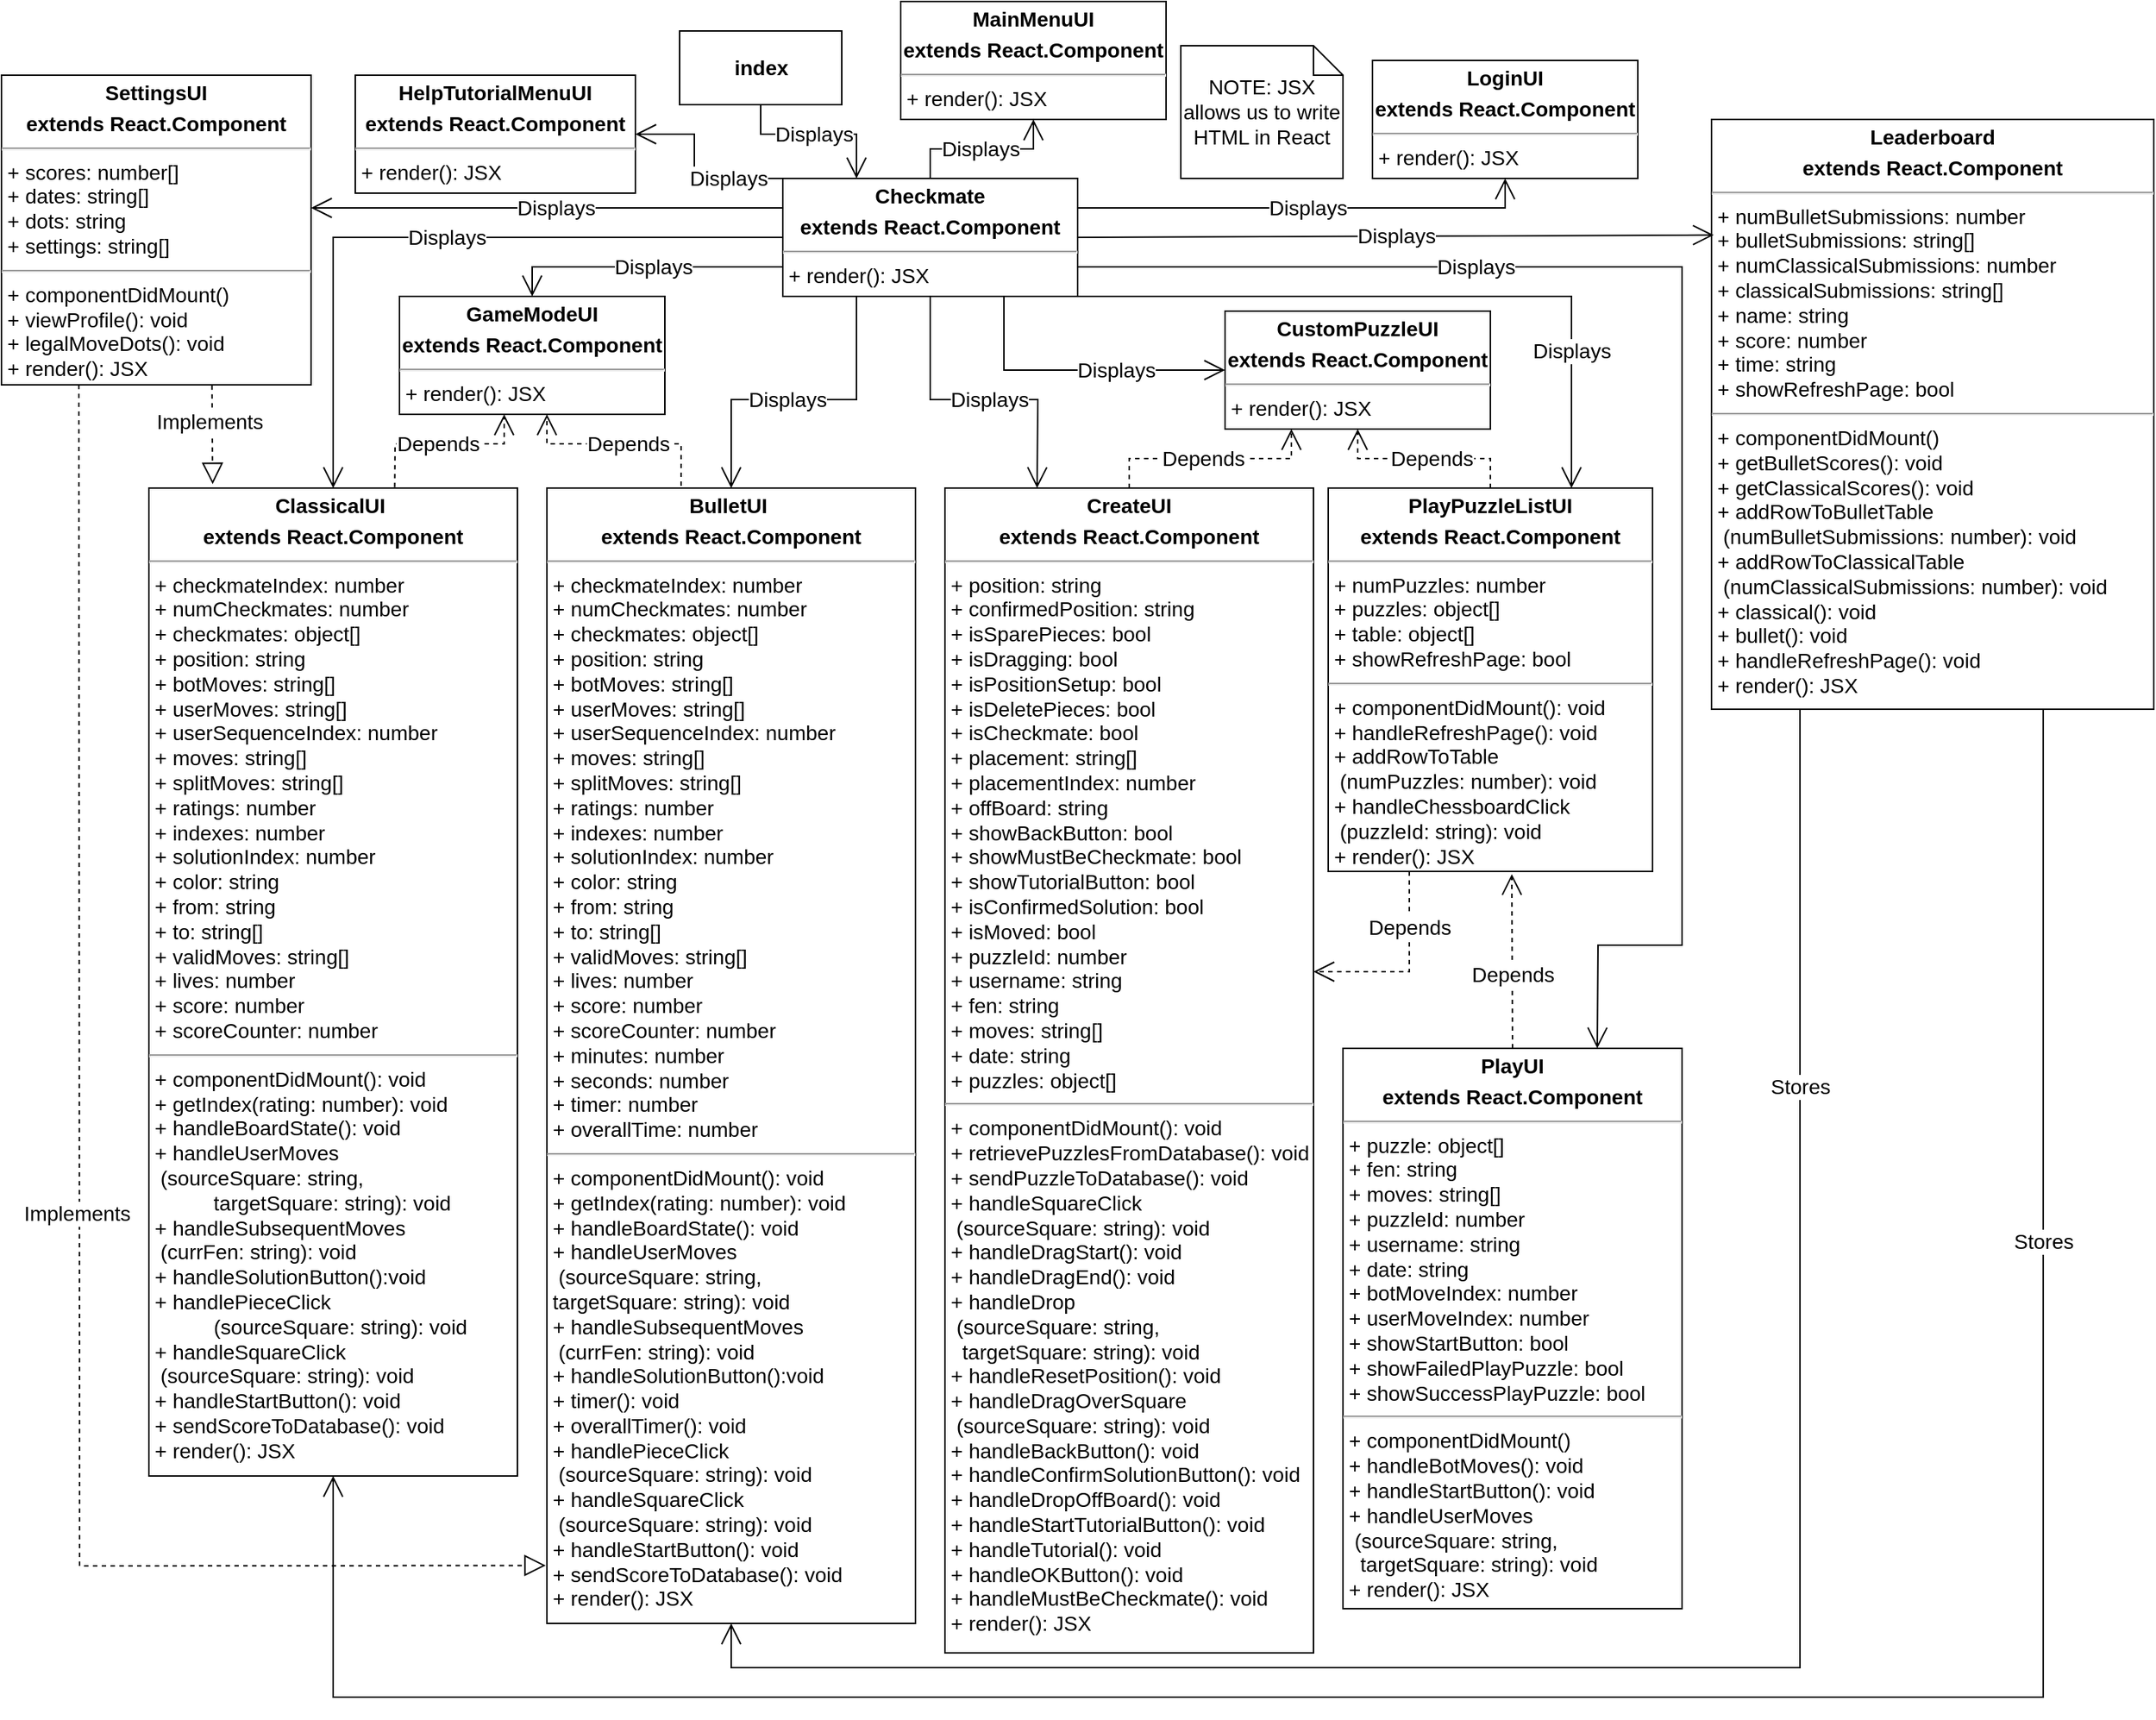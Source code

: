 <mxfile version="21.2.6" type="device">
  <diagram id="TwlPvriCnIXcmnlsODP2" name="Page-1">
    <mxGraphModel dx="1916" dy="1276" grid="0" gridSize="10" guides="1" tooltips="1" connect="1" arrows="1" fold="1" page="1" pageScale="1" pageWidth="10000" pageHeight="10000" background="#ffffff" math="0" shadow="0">
      <root>
        <mxCell id="0" />
        <mxCell id="1" parent="0" />
        <mxCell id="JWryAIk7dfxH5tfOtyPe-1" value="&lt;p style=&quot;margin: 4px 0px 0px; text-align: center; font-size: 14px;&quot;&gt;&lt;b style=&quot;background-color: initial; border-color: var(--border-color); font-size: 14px;&quot;&gt;ClassicalUI&amp;nbsp;&lt;/b&gt;&lt;/p&gt;&lt;p style=&quot;margin: 4px 0px 0px; text-align: center; font-size: 14px;&quot;&gt;&lt;b style=&quot;background-color: initial; border-color: var(--border-color); font-size: 14px;&quot;&gt;extends React.Component&lt;/b&gt;&lt;br style=&quot;font-size: 14px;&quot;&gt;&lt;/p&gt;&lt;hr style=&quot;font-size: 14px;&quot;&gt;&lt;p style=&quot;margin: 0px 0px 0px 4px; font-size: 14px;&quot;&gt;+ checkmateIndex: number&lt;/p&gt;&lt;p style=&quot;margin: 0px 0px 0px 4px; font-size: 14px;&quot;&gt;+ numCheckmates: number&lt;/p&gt;&lt;p style=&quot;margin: 0px 0px 0px 4px; font-size: 14px;&quot;&gt;+ checkmates: object[]&lt;/p&gt;&lt;p style=&quot;margin: 0px 0px 0px 4px; font-size: 14px;&quot;&gt;+ position: string&lt;/p&gt;&lt;p style=&quot;margin: 0px 0px 0px 4px; font-size: 14px;&quot;&gt;+ botMoves: string[]&lt;/p&gt;&lt;p style=&quot;margin: 0px 0px 0px 4px; font-size: 14px;&quot;&gt;+ userMoves: string[]&lt;/p&gt;&lt;p style=&quot;margin: 0px 0px 0px 4px; font-size: 14px;&quot;&gt;+ userSequenceIndex: number&lt;/p&gt;&lt;p style=&quot;margin: 0px 0px 0px 4px; font-size: 14px;&quot;&gt;+ moves: string[]&lt;/p&gt;&lt;p style=&quot;margin: 0px 0px 0px 4px; font-size: 14px;&quot;&gt;+ splitMoves: string[]&lt;/p&gt;&lt;p style=&quot;margin: 0px 0px 0px 4px; font-size: 14px;&quot;&gt;+ ratings: number&lt;/p&gt;&lt;p style=&quot;margin: 0px 0px 0px 4px; font-size: 14px;&quot;&gt;+ indexes: number&lt;/p&gt;&lt;p style=&quot;margin: 0px 0px 0px 4px; font-size: 14px;&quot;&gt;+ solutionIndex: number&lt;/p&gt;&lt;p style=&quot;margin: 0px 0px 0px 4px; font-size: 14px;&quot;&gt;+ color: string&lt;/p&gt;&lt;p style=&quot;margin: 0px 0px 0px 4px; font-size: 14px;&quot;&gt;+ from: string&lt;/p&gt;&lt;p style=&quot;margin: 0px 0px 0px 4px; font-size: 14px;&quot;&gt;+ to: string[]&lt;/p&gt;&lt;p style=&quot;margin: 0px 0px 0px 4px; font-size: 14px;&quot;&gt;+ validMoves: string[]&lt;/p&gt;&lt;p style=&quot;margin: 0px 0px 0px 4px; font-size: 14px;&quot;&gt;+ lives: number&lt;/p&gt;&lt;p style=&quot;margin: 0px 0px 0px 4px; font-size: 14px;&quot;&gt;&lt;span style=&quot;background-color: initial;&quot;&gt;+ score: number&lt;/span&gt;&lt;/p&gt;&lt;p style=&quot;margin: 0px 0px 0px 4px; font-size: 14px;&quot;&gt;+ scoreCounter: number&lt;/p&gt;&lt;hr style=&quot;font-size: 14px;&quot;&gt;&lt;p style=&quot;margin: 0px 0px 0px 4px; font-size: 14px;&quot;&gt;+ componentDidMount(): void&lt;/p&gt;&lt;p style=&quot;margin: 0px 0px 0px 4px; font-size: 14px;&quot;&gt;+ getIndex(rating: number): void&lt;/p&gt;&lt;p style=&quot;margin: 0px 0px 0px 4px; font-size: 14px;&quot;&gt;+ handleBoardState(): void&lt;/p&gt;&lt;p style=&quot;margin: 0px 0px 0px 4px; font-size: 14px;&quot;&gt;+&amp;nbsp;handleUserMoves&lt;/p&gt;&lt;p style=&quot;margin: 0px 0px 0px 4px; font-size: 14px;&quot;&gt;&lt;span style=&quot;background-color: initial; font-size: 14px;&quot;&gt;&lt;span style=&quot;white-space: pre;&quot;&gt; &lt;/span&gt;(sourceSquare: string,&lt;/span&gt;&lt;/p&gt;&lt;span style=&quot;font-size: 14px;&quot;&gt; &lt;/span&gt;&lt;span style=&quot;font-size: 14px;&quot;&gt; &lt;/span&gt;&lt;span style=&quot;font-size: 14px;&quot;&gt; &lt;/span&gt;&lt;blockquote style=&quot;margin: 0 0 0 40px; border: none; padding: 0px;&quot;&gt;&lt;span style=&quot;white-space: pre; font-size: 14px;&quot;&gt; &lt;/span&gt;targetSquare: string): void&lt;/blockquote&gt;&lt;p style=&quot;margin: 0px 0px 0px 4px; font-size: 14px;&quot;&gt;&lt;span style=&quot;background-color: initial; font-size: 14px;&quot;&gt;+ handleSubsequentMoves&lt;/span&gt;&lt;/p&gt;&lt;p style=&quot;margin: 0px 0px 0px 4px; font-size: 14px;&quot;&gt;&lt;span style=&quot;background-color: initial; font-size: 14px;&quot;&gt;&lt;span style=&quot;font-size: 14px;&quot;&gt; &lt;/span&gt;&lt;span style=&quot;font-size: 14px;&quot;&gt; &lt;/span&gt;&lt;span style=&quot;font-size: 14px;&quot;&gt; &lt;/span&gt;&lt;span style=&quot;white-space: pre; font-size: 14px;&quot;&gt; &lt;/span&gt;(currFen: string): void&lt;/span&gt;&lt;/p&gt;&lt;p style=&quot;margin: 0px 0px 0px 4px; font-size: 14px;&quot;&gt;&lt;span style=&quot;background-color: initial; font-size: 14px;&quot;&gt;+ handleSolutionButton():void&lt;/span&gt;&lt;/p&gt;&lt;p style=&quot;margin: 0px 0px 0px 4px; font-size: 14px;&quot;&gt;&lt;span style=&quot;background-color: initial; font-size: 14px;&quot;&gt;+ handlePieceClick&lt;/span&gt;&lt;/p&gt;&lt;blockquote style=&quot;margin: 0px 0px 0px 40px; border: none; padding: 0px; font-size: 14px;&quot;&gt;&lt;p style=&quot;margin: 0px 0px 0px 4px; font-size: 14px;&quot;&gt;&lt;span style=&quot;background-color: initial; font-size: 14px;&quot;&gt;(sourceSquare: string): void&lt;/span&gt;&lt;/p&gt;&lt;/blockquote&gt;&lt;p style=&quot;border-color: var(--border-color); margin: 0px 0px 0px 4px; font-size: 14px;&quot;&gt;+ handleSquareClick&lt;/p&gt;&lt;p style=&quot;border-color: var(--border-color); margin: 0px 0px 0px 4px; font-size: 14px;&quot;&gt;&lt;span style=&quot;border-color: var(--border-color); background-color: initial; font-size: 14px;&quot;&gt;&lt;span style=&quot;border-color: var(--border-color); font-size: 14px;&quot;&gt; &lt;/span&gt;&lt;span style=&quot;white-space: pre; font-size: 14px;&quot;&gt; &lt;/span&gt;(sourceSquare: string): void&lt;/span&gt;&lt;/p&gt;&lt;p style=&quot;border-color: var(--border-color); margin: 0px 0px 0px 4px; font-size: 14px;&quot;&gt;&lt;span style=&quot;border-color: var(--border-color); background-color: initial; font-size: 14px;&quot;&gt;+ handleStartButton(): void&lt;/span&gt;&lt;/p&gt;&lt;p style=&quot;border-color: var(--border-color); margin: 0px 0px 0px 4px; font-size: 14px;&quot;&gt;&lt;span style=&quot;border-color: var(--border-color); background-color: initial; font-size: 14px;&quot;&gt;+ sendScoreToDatabase(): void&lt;/span&gt;&lt;/p&gt;&lt;p style=&quot;margin: 0px 0px 0px 4px; font-size: 14px;&quot;&gt;+ render(): JSX&lt;/p&gt;" style="verticalAlign=top;align=left;overflow=fill;fontSize=14;fontFamily=Helvetica;html=1;rounded=0;" parent="1" vertex="1">
          <mxGeometry x="1690" y="610" width="250" height="670" as="geometry" />
        </mxCell>
        <mxCell id="JWryAIk7dfxH5tfOtyPe-3" value="&lt;p style=&quot;margin: 4px 0px 0px; text-align: center; font-size: 14px;&quot;&gt;&lt;b style=&quot;background-color: initial; border-color: var(--border-color); font-size: 14px;&quot;&gt;BulletUI&amp;nbsp;&lt;/b&gt;&lt;/p&gt;&lt;p style=&quot;margin: 4px 0px 0px; text-align: center; font-size: 14px;&quot;&gt;&lt;b style=&quot;background-color: initial; border-color: var(--border-color); font-size: 14px;&quot;&gt;extends React.Component&lt;/b&gt;&lt;br style=&quot;font-size: 14px;&quot;&gt;&lt;/p&gt;&lt;hr style=&quot;font-size: 14px;&quot;&gt;&lt;p style=&quot;border-color: var(--border-color); margin: 0px 0px 0px 4px;&quot;&gt;+ checkmateIndex: number&lt;/p&gt;&lt;p style=&quot;border-color: var(--border-color); margin: 0px 0px 0px 4px;&quot;&gt;+ numCheckmates: number&lt;/p&gt;&lt;p style=&quot;border-color: var(--border-color); margin: 0px 0px 0px 4px;&quot;&gt;+ checkmates: object[]&lt;/p&gt;&lt;p style=&quot;border-color: var(--border-color); margin: 0px 0px 0px 4px;&quot;&gt;+ position: string&lt;/p&gt;&lt;p style=&quot;border-color: var(--border-color); margin: 0px 0px 0px 4px;&quot;&gt;+ botMoves: string[]&lt;/p&gt;&lt;p style=&quot;border-color: var(--border-color); margin: 0px 0px 0px 4px;&quot;&gt;+ userMoves: string[]&lt;/p&gt;&lt;p style=&quot;border-color: var(--border-color); margin: 0px 0px 0px 4px;&quot;&gt;+ userSequenceIndex: number&lt;/p&gt;&lt;p style=&quot;border-color: var(--border-color); margin: 0px 0px 0px 4px;&quot;&gt;+ moves: string[]&lt;/p&gt;&lt;p style=&quot;border-color: var(--border-color); margin: 0px 0px 0px 4px;&quot;&gt;+ splitMoves: string[]&lt;/p&gt;&lt;p style=&quot;border-color: var(--border-color); margin: 0px 0px 0px 4px;&quot;&gt;+ ratings: number&lt;/p&gt;&lt;p style=&quot;border-color: var(--border-color); margin: 0px 0px 0px 4px;&quot;&gt;+ indexes: number&lt;/p&gt;&lt;p style=&quot;border-color: var(--border-color); margin: 0px 0px 0px 4px;&quot;&gt;+ solutionIndex: number&lt;/p&gt;&lt;p style=&quot;border-color: var(--border-color); margin: 0px 0px 0px 4px;&quot;&gt;+ color: string&lt;/p&gt;&lt;p style=&quot;border-color: var(--border-color); margin: 0px 0px 0px 4px;&quot;&gt;+ from: string&lt;/p&gt;&lt;p style=&quot;border-color: var(--border-color); margin: 0px 0px 0px 4px;&quot;&gt;+ to: string[]&lt;/p&gt;&lt;p style=&quot;border-color: var(--border-color); margin: 0px 0px 0px 4px;&quot;&gt;+ validMoves: string[]&lt;/p&gt;&lt;p style=&quot;border-color: var(--border-color); margin: 0px 0px 0px 4px;&quot;&gt;+ lives: number&lt;/p&gt;&lt;p style=&quot;border-color: var(--border-color); margin: 0px 0px 0px 4px;&quot;&gt;+ score: number&lt;/p&gt;&lt;p style=&quot;border-color: var(--border-color); margin: 0px 0px 0px 4px;&quot;&gt;+ scoreCounter: number&lt;/p&gt;&lt;p style=&quot;margin: 0px 0px 0px 4px; font-size: 14px;&quot;&gt;+ minutes: number&lt;/p&gt;&lt;p style=&quot;margin: 0px 0px 0px 4px; font-size: 14px;&quot;&gt;+ seconds: number&lt;/p&gt;&lt;p style=&quot;margin: 0px 0px 0px 4px; font-size: 14px;&quot;&gt;+ timer: number&lt;/p&gt;&lt;p style=&quot;margin: 0px 0px 0px 4px; font-size: 14px;&quot;&gt;+ overallTime: number&lt;br&gt;&lt;/p&gt;&lt;hr style=&quot;font-size: 14px;&quot;&gt;&lt;p style=&quot;margin: 0px 0px 0px 4px; font-size: 14px;&quot;&gt;+ componentDidMount(): void&lt;/p&gt;&lt;p style=&quot;margin: 0px 0px 0px 4px; font-size: 14px;&quot;&gt;+ getIndex(rating: number): void&lt;/p&gt;&lt;p style=&quot;margin: 0px 0px 0px 4px; font-size: 14px;&quot;&gt;+ handleBoardState(): void&lt;/p&gt;&lt;p style=&quot;margin: 0px 0px 0px 4px; font-size: 14px;&quot;&gt;+&amp;nbsp;handleUserMoves&lt;/p&gt;&lt;p style=&quot;margin: 0px 0px 0px 4px; font-size: 14px;&quot;&gt;&lt;span style=&quot;background-color: initial; font-size: 14px;&quot;&gt;&lt;span style=&quot;&quot;&gt;&lt;/span&gt;&amp;nbsp;(sourceSquare: string,&lt;/span&gt;&lt;/p&gt;&lt;span style=&quot;font-size: 14px;&quot;&gt; &lt;/span&gt;&lt;span style=&quot;font-size: 14px;&quot;&gt; &lt;/span&gt;&lt;span style=&quot;font-size: 14px;&quot;&gt; &lt;/span&gt;&lt;span style=&quot;font-size: 14px;&quot;&gt; &lt;span style=&quot;&quot;&gt; &lt;/span&gt;&lt;/span&gt;&lt;span style=&quot;white-space: pre;&quot;&gt;	&lt;/span&gt;targetSquare: string): void&lt;p style=&quot;margin: 0px 0px 0px 4px; font-size: 14px;&quot;&gt;&lt;span style=&quot;background-color: initial; font-size: 14px;&quot;&gt;+ handleSubsequentMoves&lt;/span&gt;&lt;/p&gt;&lt;p style=&quot;margin: 0px 0px 0px 4px; font-size: 14px;&quot;&gt;&lt;span style=&quot;background-color: initial;&quot;&gt;&amp;nbsp;(currFen: string): void&lt;/span&gt;&lt;/p&gt;&lt;p style=&quot;margin: 0px 0px 0px 4px; font-size: 14px;&quot;&gt;&lt;span style=&quot;background-color: initial; font-size: 14px;&quot;&gt;+ handleSolutionButton():void&lt;/span&gt;&lt;/p&gt;&lt;p style=&quot;margin: 0px 0px 0px 4px; font-size: 14px;&quot;&gt;&lt;span style=&quot;background-color: initial; font-size: 14px;&quot;&gt;+ timer(): void&lt;/span&gt;&lt;/p&gt;&lt;p style=&quot;margin: 0px 0px 0px 4px; font-size: 14px;&quot;&gt;+ overallTimer(): void&lt;/p&gt;&lt;p style=&quot;margin: 0px 0px 0px 4px; font-size: 14px;&quot;&gt;&lt;span style=&quot;background-color: initial; font-size: 14px;&quot;&gt;+ handlePieceClick&lt;/span&gt;&lt;/p&gt;&lt;p style=&quot;margin: 0px 0px 0px 4px; font-size: 14px;&quot;&gt;&lt;span style=&quot;background-color: initial;&quot;&gt;&amp;nbsp;(sourceSquare: string): void&lt;/span&gt;&lt;/p&gt;&lt;p style=&quot;border-color: var(--border-color); margin: 0px 0px 0px 4px; font-size: 14px;&quot;&gt;+ handleSquareClick&lt;/p&gt;&lt;p style=&quot;border-color: var(--border-color); margin: 0px 0px 0px 4px; font-size: 14px;&quot;&gt;&lt;span style=&quot;border-color: var(--border-color); background-color: initial; font-size: 14px;&quot;&gt;&lt;span style=&quot;border-color: var(--border-color); font-size: 14px;&quot;&gt;&lt;/span&gt;&lt;span style=&quot;font-size: 14px;&quot;&gt;&lt;/span&gt;&amp;nbsp;(sourceSquare: string): void&lt;/span&gt;&lt;/p&gt;&lt;p style=&quot;border-color: var(--border-color); margin: 0px 0px 0px 4px; font-size: 14px;&quot;&gt;&lt;span style=&quot;border-color: var(--border-color); background-color: initial; font-size: 14px;&quot;&gt;+ handleStartButton(): void&lt;/span&gt;&lt;/p&gt;&lt;p style=&quot;border-color: var(--border-color); margin: 0px 0px 0px 4px; font-size: 14px;&quot;&gt;&lt;span style=&quot;border-color: var(--border-color); background-color: initial; font-size: 14px;&quot;&gt;+ sendScoreToDatabase(): void&lt;/span&gt;&lt;/p&gt;&lt;p style=&quot;margin: 0px 0px 0px 4px; font-size: 14px;&quot;&gt;+ render(): JSX&lt;/p&gt;" style="verticalAlign=top;align=left;overflow=fill;fontSize=14;fontFamily=Helvetica;html=1;rounded=0;" parent="1" vertex="1">
          <mxGeometry x="1960" y="610" width="250" height="770" as="geometry" />
        </mxCell>
        <mxCell id="JWryAIk7dfxH5tfOtyPe-4" value="&lt;p style=&quot;margin: 4px 0px 0px; text-align: center; font-size: 14px;&quot;&gt;&lt;b style=&quot;font-size: 14px;&quot;&gt;CreateUI&lt;/b&gt;&lt;/p&gt;&lt;p style=&quot;margin: 4px 0px 0px; text-align: center; font-size: 14px;&quot;&gt;&lt;b style=&quot;border-color: var(--border-color); font-size: 14px;&quot;&gt;extends React.Component&lt;/b&gt;&lt;b style=&quot;font-size: 14px;&quot;&gt;&lt;br style=&quot;font-size: 14px;&quot;&gt;&lt;/b&gt;&lt;/p&gt;&lt;hr style=&quot;font-size: 14px;&quot;&gt;&lt;p style=&quot;margin: 0px 0px 0px 4px; font-size: 14px;&quot;&gt;+ position: string&lt;/p&gt;&lt;p style=&quot;margin: 0px 0px 0px 4px; font-size: 14px;&quot;&gt;+ confirmedPosition: string&lt;/p&gt;&lt;p style=&quot;margin: 0px 0px 0px 4px; font-size: 14px;&quot;&gt;+ isSparePieces: bool&lt;/p&gt;&lt;p style=&quot;margin: 0px 0px 0px 4px; font-size: 14px;&quot;&gt;+ isDragging: bool&lt;/p&gt;&lt;p style=&quot;margin: 0px 0px 0px 4px; font-size: 14px;&quot;&gt;+ isPositionSetup: bool&lt;/p&gt;&lt;p style=&quot;margin: 0px 0px 0px 4px; font-size: 14px;&quot;&gt;+ isDeletePieces: bool&lt;/p&gt;&lt;p style=&quot;margin: 0px 0px 0px 4px; font-size: 14px;&quot;&gt;+ isCheckmate: bool&lt;/p&gt;&lt;p style=&quot;margin: 0px 0px 0px 4px; font-size: 14px;&quot;&gt;+ placement: string[]&lt;/p&gt;&lt;p style=&quot;margin: 0px 0px 0px 4px; font-size: 14px;&quot;&gt;+ placementIndex: number&lt;/p&gt;&lt;p style=&quot;margin: 0px 0px 0px 4px; font-size: 14px;&quot;&gt;+ offBoard: string&lt;/p&gt;&lt;p style=&quot;margin: 0px 0px 0px 4px; font-size: 14px;&quot;&gt;+ showBackButton: bool&lt;/p&gt;&lt;p style=&quot;margin: 0px 0px 0px 4px; font-size: 14px;&quot;&gt;+ showMustBeCheckmate: bool&lt;/p&gt;&lt;p style=&quot;margin: 0px 0px 0px 4px; font-size: 14px;&quot;&gt;+ showTutorialButton: bool&lt;/p&gt;&lt;p style=&quot;margin: 0px 0px 0px 4px; font-size: 14px;&quot;&gt;+ isConfirmedSolution: bool&lt;/p&gt;&lt;p style=&quot;margin: 0px 0px 0px 4px; font-size: 14px;&quot;&gt;+ isMoved: bool&lt;/p&gt;&lt;p style=&quot;margin: 0px 0px 0px 4px; font-size: 14px;&quot;&gt;+ puzzleId: number&lt;/p&gt;&lt;p style=&quot;margin: 0px 0px 0px 4px; font-size: 14px;&quot;&gt;+ username: string&lt;/p&gt;&lt;p style=&quot;margin: 0px 0px 0px 4px; font-size: 14px;&quot;&gt;+ fen: string&lt;/p&gt;&lt;p style=&quot;margin: 0px 0px 0px 4px; font-size: 14px;&quot;&gt;+ moves: string[]&lt;/p&gt;&lt;p style=&quot;margin: 0px 0px 0px 4px; font-size: 14px;&quot;&gt;+ date: string&lt;/p&gt;&lt;p style=&quot;margin: 0px 0px 0px 4px; font-size: 14px;&quot;&gt;+ puzzles: object[]&lt;/p&gt;&lt;hr style=&quot;font-size: 14px;&quot;&gt;&lt;p style=&quot;margin: 0px 0px 0px 4px; font-size: 14px;&quot;&gt;+ componentDidMount(): void&lt;/p&gt;&lt;p style=&quot;margin: 0px 0px 0px 4px; font-size: 14px;&quot;&gt;+ retrievePuzzlesFromDatabase(): void&lt;/p&gt;&lt;p style=&quot;border-color: var(--border-color); margin: 0px 0px 0px 4px; font-size: 14px;&quot;&gt;+&amp;nbsp;sendPuzzleToDatabase&lt;span style=&quot;background-color: initial; font-size: 14px;&quot;&gt;(): void&lt;/span&gt;&lt;/p&gt;&lt;p style=&quot;border-color: var(--border-color); margin: 0px 0px 0px 4px; font-size: 14px;&quot;&gt;+&amp;nbsp;handleSquareClick&lt;/p&gt;&lt;span style=&quot;white-space: pre; font-size: 14px;&quot;&gt;  &lt;/span&gt;(sourceSquare: string&lt;span style=&quot;background-color: initial; font-size: 14px;&quot;&gt;): void&lt;/span&gt;&lt;br style=&quot;font-size: 14px;&quot;&gt;&lt;p style=&quot;border-color: var(--border-color); margin: 0px 0px 0px 4px; font-size: 14px;&quot;&gt;+&amp;nbsp;handleDragStart&lt;span style=&quot;background-color: initial; font-size: 14px;&quot;&gt;(): void&lt;/span&gt;&lt;/p&gt;&lt;p style=&quot;border-color: var(--border-color); margin: 0px 0px 0px 4px; font-size: 14px;&quot;&gt;+&amp;nbsp;handleDragEnd&lt;span style=&quot;background-color: initial; font-size: 14px;&quot;&gt;(): void&lt;/span&gt;&lt;/p&gt;&lt;p style=&quot;border-color: var(--border-color); margin: 0px 0px 0px 4px; font-size: 14px;&quot;&gt;+&amp;nbsp;handleDrop&lt;/p&gt;&lt;p style=&quot;border-color: var(--border-color); margin: 0px 0px 0px 4px; font-size: 14px;&quot;&gt;&lt;span style=&quot;background-color: initial; font-size: 14px;&quot;&gt;&lt;span style=&quot;font-size: 14px;&quot;&gt; &lt;/span&gt;&lt;span style=&quot;white-space: pre; font-size: 14px;&quot;&gt; &lt;/span&gt;(sourceSquare: string,&amp;nbsp;&lt;/span&gt;&lt;/p&gt;&lt;p style=&quot;border-color: var(--border-color); margin: 0px 0px 0px 4px; font-size: 14px;&quot;&gt;&lt;span style=&quot;background-color: initial; font-size: 14px;&quot;&gt;&lt;span style=&quot;font-size: 14px;&quot;&gt; &lt;/span&gt;&lt;span style=&quot;font-size: 14px;&quot;&gt; &lt;/span&gt;&lt;span style=&quot;white-space: pre; font-size: 14px;&quot;&gt; &lt;/span&gt;&lt;span style=&quot;white-space: pre; font-size: 14px;&quot;&gt; &lt;/span&gt;targetSquare: string): void&lt;/span&gt;&lt;/p&gt;&lt;p style=&quot;border-color: var(--border-color); margin: 0px 0px 0px 4px; font-size: 14px;&quot;&gt;+&amp;nbsp;handleResetPosition&lt;span style=&quot;background-color: initial; font-size: 14px;&quot;&gt;(): void&lt;/span&gt;&lt;/p&gt;&lt;p style=&quot;border-color: var(--border-color); margin: 0px 0px 0px 4px; font-size: 14px;&quot;&gt;+&amp;nbsp;handleDragOverSquare&lt;/p&gt;&lt;p style=&quot;border-color: var(--border-color); margin: 0px 0px 0px 4px; font-size: 14px;&quot;&gt;&lt;span style=&quot;background-color: initial; font-size: 14px;&quot;&gt;&lt;span style=&quot;font-size: 14px;&quot;&gt; &lt;/span&gt;&lt;span style=&quot;white-space: pre; font-size: 14px;&quot;&gt; &lt;/span&gt;(sourceSquare: string): void&lt;/span&gt;&lt;/p&gt;&lt;p style=&quot;border-color: var(--border-color); margin: 0px 0px 0px 4px; font-size: 14px;&quot;&gt;+&amp;nbsp;handleBackButton&lt;span style=&quot;background-color: initial; font-size: 14px;&quot;&gt;(): void&lt;/span&gt;&lt;/p&gt;&lt;p style=&quot;border-color: var(--border-color); margin: 0px 0px 0px 4px; font-size: 14px;&quot;&gt;+&amp;nbsp;handleConfirmSolutionButton&lt;span style=&quot;background-color: initial; font-size: 14px;&quot;&gt;(): void&lt;/span&gt;&lt;/p&gt;&lt;p style=&quot;border-color: var(--border-color); margin: 0px 0px 0px 4px; font-size: 14px;&quot;&gt;+&amp;nbsp;handleDropOffBoard&lt;span style=&quot;background-color: initial; font-size: 14px;&quot;&gt;(): void&lt;/span&gt;&lt;/p&gt;&lt;p style=&quot;border-color: var(--border-color); margin: 0px 0px 0px 4px; font-size: 14px;&quot;&gt;+&amp;nbsp;handleStartTutorialButton&lt;span style=&quot;background-color: initial; font-size: 14px;&quot;&gt;(): void&lt;/span&gt;&lt;/p&gt;&lt;p style=&quot;border-color: var(--border-color); margin: 0px 0px 0px 4px; font-size: 14px;&quot;&gt;+&amp;nbsp;handleTutorial&lt;span style=&quot;background-color: initial; font-size: 14px;&quot;&gt;(): void&lt;/span&gt;&lt;/p&gt;&lt;p style=&quot;border-color: var(--border-color); margin: 0px 0px 0px 4px; font-size: 14px;&quot;&gt;+&amp;nbsp;handleOKButton&lt;span style=&quot;background-color: initial; font-size: 14px;&quot;&gt;(): void&lt;/span&gt;&lt;/p&gt;&lt;p style=&quot;margin: 0px 0px 0px 4px; font-size: 14px;&quot;&gt;+&amp;nbsp;handleMustBeCheckmate&lt;span style=&quot;background-color: initial; font-size: 14px;&quot;&gt;(): void&lt;/span&gt;&lt;/p&gt;&lt;p style=&quot;margin: 0px 0px 0px 4px; font-size: 14px;&quot;&gt;+ render(): JSX&lt;/p&gt;" style="verticalAlign=top;align=left;overflow=fill;fontSize=14;fontFamily=Helvetica;html=1;rounded=0;" parent="1" vertex="1">
          <mxGeometry x="2230" y="610" width="250" height="790" as="geometry" />
        </mxCell>
        <mxCell id="JWryAIk7dfxH5tfOtyPe-5" value="&lt;p style=&quot;margin: 4px 0px 0px; text-align: center; font-size: 14px;&quot;&gt;&lt;b style=&quot;background-color: initial; font-size: 14px;&quot;&gt;PlayUI&lt;/b&gt;&lt;/p&gt;&lt;p style=&quot;margin: 4px 0px 0px; text-align: center; font-size: 14px;&quot;&gt;&lt;b style=&quot;background-color: initial; font-size: 14px;&quot;&gt;extends React.Component&lt;/b&gt;&lt;br style=&quot;font-size: 14px;&quot;&gt;&lt;/p&gt;&lt;hr style=&quot;font-size: 14px;&quot;&gt;&lt;p style=&quot;margin: 0px 0px 0px 4px; font-size: 14px;&quot;&gt;+ puzzle: object[]&lt;/p&gt;&lt;p style=&quot;margin: 0px 0px 0px 4px; font-size: 14px;&quot;&gt;+ fen: string&lt;/p&gt;&lt;p style=&quot;margin: 0px 0px 0px 4px; font-size: 14px;&quot;&gt;+ moves: string[]&lt;/p&gt;&lt;p style=&quot;margin: 0px 0px 0px 4px; font-size: 14px;&quot;&gt;+ puzzleId: number&lt;/p&gt;&lt;p style=&quot;margin: 0px 0px 0px 4px; font-size: 14px;&quot;&gt;+ username: string&lt;/p&gt;&lt;p style=&quot;margin: 0px 0px 0px 4px; font-size: 14px;&quot;&gt;+ date: string&lt;/p&gt;&lt;p style=&quot;margin: 0px 0px 0px 4px; font-size: 14px;&quot;&gt;+ botMoveIndex: number&lt;/p&gt;&lt;p style=&quot;margin: 0px 0px 0px 4px; font-size: 14px;&quot;&gt;+ userMoveIndex: number&lt;/p&gt;&lt;p style=&quot;margin: 0px 0px 0px 4px; font-size: 14px;&quot;&gt;+ showStartButton: bool&lt;/p&gt;&lt;p style=&quot;margin: 0px 0px 0px 4px; font-size: 14px;&quot;&gt;+ showFailedPlayPuzzle: bool&lt;/p&gt;&lt;p style=&quot;margin: 0px 0px 0px 4px; font-size: 14px;&quot;&gt;+ showSuccessPlayPuzzle: bool&lt;/p&gt;&lt;hr style=&quot;font-size: 14px;&quot;&gt;&lt;p style=&quot;margin: 0px 0px 0px 4px; font-size: 14px;&quot;&gt;&lt;span style=&quot;background-color: initial; font-size: 14px;&quot;&gt;+ componentDidMount()&lt;/span&gt;&lt;/p&gt;&lt;p style=&quot;margin: 0px 0px 0px 4px; font-size: 14px;&quot;&gt;&lt;span style=&quot;background-color: initial; font-size: 14px;&quot;&gt;+ handleBotMoves(): void&lt;/span&gt;&lt;br style=&quot;font-size: 14px;&quot;&gt;&lt;/p&gt;&lt;p style=&quot;margin: 0px 0px 0px 4px; font-size: 14px;&quot;&gt;+&amp;nbsp;handleStartButton&lt;span style=&quot;background-color: initial; font-size: 14px;&quot;&gt;(): void&lt;/span&gt;&lt;/p&gt;&lt;p style=&quot;margin: 0px 0px 0px 4px; font-size: 14px;&quot;&gt;+&amp;nbsp;handleUserMoves&lt;/p&gt;&lt;p style=&quot;margin: 0px 0px 0px 4px; font-size: 14px;&quot;&gt;&lt;span style=&quot;background-color: initial; font-size: 14px;&quot;&gt;&lt;span style=&quot;white-space: pre; font-size: 14px;&quot;&gt; &lt;/span&gt;(sourceSquare: string,&amp;nbsp;&lt;/span&gt;&lt;/p&gt;&lt;p style=&quot;margin: 0px 0px 0px 4px; font-size: 14px;&quot;&gt;&lt;span style=&quot;background-color: initial; font-size: 14px;&quot;&gt;&lt;span style=&quot;white-space: pre; font-size: 14px;&quot;&gt; &lt;/span&gt;&lt;span style=&quot;white-space: pre; font-size: 14px;&quot;&gt; &lt;/span&gt;targetSquare: string): void&lt;/span&gt;&lt;/p&gt;&lt;p style=&quot;margin: 0px 0px 0px 4px; font-size: 14px;&quot;&gt;&lt;span style=&quot;background-color: initial; font-size: 14px;&quot;&gt;+ render(): JSX&lt;/span&gt;&lt;br style=&quot;font-size: 14px;&quot;&gt;&lt;/p&gt;" style="verticalAlign=top;align=left;overflow=fill;fontSize=14;fontFamily=Helvetica;html=1;rounded=0;" parent="1" vertex="1">
          <mxGeometry x="2500" y="990" width="230" height="380" as="geometry" />
        </mxCell>
        <mxCell id="JWryAIk7dfxH5tfOtyPe-7" value="&lt;p style=&quot;margin: 4px 0px 0px; text-align: center; font-size: 14px;&quot;&gt;&lt;b style=&quot;font-size: 14px;&quot;&gt;CustomPuzzleUI&lt;/b&gt;&lt;/p&gt;&lt;p style=&quot;margin: 4px 0px 0px; text-align: center; font-size: 14px;&quot;&gt;&lt;b style=&quot;border-color: var(--border-color); font-size: 14px;&quot;&gt;extends React.Component&lt;/b&gt;&lt;b style=&quot;font-size: 14px;&quot;&gt;&lt;br style=&quot;font-size: 14px;&quot;&gt;&lt;/b&gt;&lt;/p&gt;&lt;hr style=&quot;font-size: 14px;&quot;&gt;&lt;p style=&quot;margin: 0px 0px 0px 4px; font-size: 14px;&quot;&gt;+ render(): JSX&lt;br style=&quot;font-size: 14px;&quot;&gt;&lt;/p&gt;" style="verticalAlign=top;align=left;overflow=fill;fontSize=14;fontFamily=Helvetica;html=1;rounded=0;" parent="1" vertex="1">
          <mxGeometry x="2420" y="490" width="180" height="80" as="geometry" />
        </mxCell>
        <mxCell id="JWryAIk7dfxH5tfOtyPe-10" value="&lt;p style=&quot;margin: 4px 0px 0px; text-align: center; font-size: 14px;&quot;&gt;&lt;b style=&quot;background-color: initial; border-color: var(--border-color); font-size: 14px;&quot;&gt;GameModeUI&lt;/b&gt;&lt;/p&gt;&lt;p style=&quot;margin: 4px 0px 0px; text-align: center; font-size: 14px;&quot;&gt;&lt;b style=&quot;background-color: initial; border-color: var(--border-color); font-size: 14px;&quot;&gt;extends React.Component&lt;/b&gt;&lt;br style=&quot;font-size: 14px;&quot;&gt;&lt;/p&gt;&lt;hr style=&quot;font-size: 14px;&quot;&gt;&lt;p style=&quot;margin: 0px 0px 0px 4px; font-size: 14px;&quot;&gt;&lt;/p&gt;&lt;p style=&quot;margin: 0px 0px 0px 4px; font-size: 14px;&quot;&gt;+ render(): JSX&lt;br style=&quot;font-size: 14px;&quot;&gt;&lt;/p&gt;" style="verticalAlign=top;align=left;overflow=fill;fontSize=14;fontFamily=Helvetica;html=1;rounded=0;" parent="1" vertex="1">
          <mxGeometry x="1860" y="480" width="180" height="80" as="geometry" />
        </mxCell>
        <mxCell id="JWryAIk7dfxH5tfOtyPe-13" value="&lt;p style=&quot;margin: 4px 0px 0px; text-align: center; font-size: 14px;&quot;&gt;&lt;b style=&quot;font-size: 14px;&quot;&gt;&lt;font style=&quot;font-size: 14px;&quot;&gt;HelpTutorialMenuUI&lt;/font&gt;&lt;/b&gt;&lt;/p&gt;&lt;p style=&quot;margin: 4px 0px 0px; text-align: center; font-size: 14px;&quot;&gt;&lt;font style=&quot;font-size: 14px;&quot;&gt;&lt;b style=&quot;border-color: var(--border-color); font-size: 14px;&quot;&gt;extends React.Component&lt;/b&gt;&lt;b style=&quot;font-size: 14px;&quot;&gt;&lt;br style=&quot;font-size: 14px;&quot;&gt;&lt;/b&gt;&lt;/font&gt;&lt;/p&gt;&lt;hr style=&quot;font-size: 14px;&quot;&gt;&lt;p style=&quot;margin: 0px 0px 0px 4px; font-size: 14px;&quot;&gt;&lt;/p&gt;&lt;p style=&quot;margin: 0px 0px 0px 4px; font-size: 14px;&quot;&gt;&lt;font style=&quot;font-size: 14px;&quot;&gt;+ render(): JSX&lt;/font&gt;&lt;br style=&quot;font-size: 14px;&quot;&gt;&lt;/p&gt;" style="verticalAlign=top;align=left;overflow=fill;fontSize=14;fontFamily=Helvetica;html=1;rounded=0;" parent="1" vertex="1">
          <mxGeometry x="1830" y="330" width="190" height="80" as="geometry" />
        </mxCell>
        <mxCell id="JWryAIk7dfxH5tfOtyPe-14" value="&lt;p style=&quot;margin: 4px 0px 0px; text-align: center; font-size: 14px;&quot;&gt;&lt;b style=&quot;background-color: initial; font-size: 14px;&quot;&gt;Leaderboard&lt;/b&gt;&lt;/p&gt;&lt;p style=&quot;margin: 4px 0px 0px; text-align: center; font-size: 14px;&quot;&gt;&lt;b style=&quot;background-color: initial; font-size: 14px;&quot;&gt;extends React.Component&lt;/b&gt;&lt;br style=&quot;font-size: 14px;&quot;&gt;&lt;/p&gt;&lt;hr style=&quot;font-size: 14px;&quot;&gt;&lt;p style=&quot;margin: 0px 0px 0px 4px; font-size: 14px;&quot;&gt;+ numBulletSubmissions: number&lt;/p&gt;&lt;p style=&quot;margin: 0px 0px 0px 4px; font-size: 14px;&quot;&gt;+ bulletSubmissions: string[]&lt;/p&gt;&lt;p style=&quot;margin: 0px 0px 0px 4px; font-size: 14px;&quot;&gt;+ numClassicalSubmissions: number&lt;/p&gt;&lt;p style=&quot;margin: 0px 0px 0px 4px; font-size: 14px;&quot;&gt;+ classicalSubmissions: string[]&lt;/p&gt;&lt;p style=&quot;margin: 0px 0px 0px 4px; font-size: 14px;&quot;&gt;+ name: string&lt;/p&gt;&lt;p style=&quot;margin: 0px 0px 0px 4px; font-size: 14px;&quot;&gt;+ score: number&lt;/p&gt;&lt;p style=&quot;margin: 0px 0px 0px 4px; font-size: 14px;&quot;&gt;+ time: string&lt;/p&gt;&lt;p style=&quot;margin: 0px 0px 0px 4px; font-size: 14px;&quot;&gt;+ showRefreshPage: bool&lt;/p&gt;&lt;hr style=&quot;font-size: 14px;&quot;&gt;&lt;p style=&quot;margin: 0px 0px 0px 4px; font-size: 14px;&quot;&gt;&lt;span style=&quot;background-color: initial; font-size: 14px;&quot;&gt;+ componentDidMount()&lt;/span&gt;&lt;/p&gt;&lt;p style=&quot;margin: 0px 0px 0px 4px; font-size: 14px;&quot;&gt;&lt;span style=&quot;background-color: initial; font-size: 14px;&quot;&gt;+ getBulletScores(): void&lt;/span&gt;&lt;br style=&quot;font-size: 14px;&quot;&gt;&lt;/p&gt;&lt;p style=&quot;margin: 0px 0px 0px 4px; font-size: 14px;&quot;&gt;+ getClassicalScores&lt;span style=&quot;background-color: initial; font-size: 14px;&quot;&gt;(): void&lt;/span&gt;&lt;/p&gt;&lt;p style=&quot;margin: 0px 0px 0px 4px; font-size: 14px;&quot;&gt;+&amp;nbsp;addRowToBulletTable&lt;/p&gt;&lt;p style=&quot;margin: 0px 0px 0px 4px; font-size: 14px;&quot;&gt;&lt;span style=&quot;background-color: initial; font-size: 14px;&quot;&gt;&lt;span style=&quot;font-size: 14px;&quot;&gt; &lt;/span&gt;&lt;span style=&quot;font-size: 14px;&quot;&gt; &lt;/span&gt;&lt;span style=&quot;font-size: 14px;&quot;&gt; &lt;/span&gt;&lt;span style=&quot;font-size: 14px;&quot;&gt; &lt;/span&gt;&lt;span style=&quot;white-space: pre; font-size: 14px;&quot;&gt; &lt;/span&gt;(numBulletSubmissions: number&lt;/span&gt;&lt;span style=&quot;background-color: initial; font-size: 14px;&quot;&gt;): void&lt;/span&gt;&lt;/p&gt;&lt;p style=&quot;border-color: var(--border-color); margin: 0px 0px 0px 4px; font-size: 14px;&quot;&gt;+&amp;nbsp;addRowToClassicalTable&lt;/p&gt;&lt;p style=&quot;border-color: var(--border-color); margin: 0px 0px 0px 4px; font-size: 14px;&quot;&gt;&lt;span style=&quot;font-size: 14px;&quot;&gt; &lt;/span&gt;&lt;span style=&quot;font-size: 14px;&quot;&gt; &lt;/span&gt;&lt;span style=&quot;font-size: 14px;&quot;&gt; &lt;/span&gt;&lt;span style=&quot;font-size: 14px;&quot;&gt; &lt;/span&gt;&lt;span style=&quot;white-space: pre; font-size: 14px;&quot;&gt; &lt;/span&gt;(numClassicalSubmissions&lt;span style=&quot;background-color: initial; font-size: 14px;&quot;&gt;: number&lt;/span&gt;&lt;span style=&quot;background-color: initial; border-color: var(--border-color); font-size: 14px;&quot;&gt;&lt;/span&gt;&lt;span style=&quot;background-color: initial; border-color: var(--border-color); font-size: 14px;&quot;&gt;): void&lt;/span&gt;&lt;/p&gt;&lt;p style=&quot;border-color: var(--border-color); margin: 0px 0px 0px 4px; font-size: 14px;&quot;&gt;&lt;span style=&quot;background-color: initial; border-color: var(--border-color); font-size: 14px;&quot;&gt;+ classical(): void&lt;/span&gt;&lt;/p&gt;&lt;p style=&quot;border-color: var(--border-color); margin: 0px 0px 0px 4px; font-size: 14px;&quot;&gt;&lt;span style=&quot;background-color: initial; border-color: var(--border-color); font-size: 14px;&quot;&gt;+ bullet(): void&lt;br style=&quot;font-size: 14px;&quot;&gt;&lt;/span&gt;&lt;/p&gt;&lt;p style=&quot;border-color: var(--border-color); margin: 0px 0px 0px 4px; font-size: 14px;&quot;&gt;&lt;span style=&quot;background-color: initial; border-color: var(--border-color); font-size: 14px;&quot;&gt;+ handleRefreshPage(): void&lt;br style=&quot;font-size: 14px;&quot;&gt;&lt;/span&gt;&lt;/p&gt;&lt;p style=&quot;margin: 0px 0px 0px 4px; font-size: 14px;&quot;&gt;&lt;span style=&quot;background-color: initial; font-size: 14px;&quot;&gt;+ render(): JSX&lt;/span&gt;&lt;br style=&quot;font-size: 14px;&quot;&gt;&lt;/p&gt;" style="verticalAlign=top;align=left;overflow=fill;fontSize=14;fontFamily=Helvetica;html=1;rounded=0;" parent="1" vertex="1">
          <mxGeometry x="2750" y="360" width="300" height="400" as="geometry" />
        </mxCell>
        <mxCell id="iY_i58WbuWCP7w-2UXdW-1" value="&lt;p style=&quot;margin: 4px 0px 0px; text-align: center; font-size: 14px;&quot;&gt;&lt;b style=&quot;font-size: 14px;&quot;&gt;&lt;font style=&quot;font-size: 14px;&quot;&gt;LoginUI&lt;/font&gt;&lt;/b&gt;&lt;/p&gt;&lt;p style=&quot;margin: 4px 0px 0px; text-align: center; font-size: 14px;&quot;&gt;&lt;font style=&quot;font-size: 14px;&quot;&gt;&lt;b style=&quot;border-color: var(--border-color); font-size: 14px;&quot;&gt;extends React.Component&lt;/b&gt;&lt;b style=&quot;font-size: 14px;&quot;&gt;&lt;br style=&quot;font-size: 14px;&quot;&gt;&lt;/b&gt;&lt;/font&gt;&lt;/p&gt;&lt;hr style=&quot;font-size: 14px;&quot;&gt;&lt;p style=&quot;margin: 0px 0px 0px 4px; font-size: 14px;&quot;&gt;&lt;font style=&quot;font-size: 14px;&quot;&gt;+ render(): JSX&lt;/font&gt;&lt;br style=&quot;font-size: 14px;&quot;&gt;&lt;/p&gt;" style="verticalAlign=top;align=left;overflow=fill;fontSize=14;fontFamily=Helvetica;html=1;rounded=0;" parent="1" vertex="1">
          <mxGeometry x="2520" y="320" width="180" height="80" as="geometry" />
        </mxCell>
        <mxCell id="iY_i58WbuWCP7w-2UXdW-2" value="&lt;p style=&quot;margin: 4px 0px 0px; text-align: center; font-size: 14px;&quot;&gt;&lt;b style=&quot;font-size: 14px;&quot;&gt;&lt;font style=&quot;font-size: 14px;&quot;&gt;MainMenuUI&lt;/font&gt;&lt;/b&gt;&lt;/p&gt;&lt;p style=&quot;margin: 4px 0px 0px; text-align: center; font-size: 14px;&quot;&gt;&lt;font style=&quot;font-size: 14px;&quot;&gt;&lt;b style=&quot;border-color: var(--border-color); font-size: 14px;&quot;&gt;extends React.Component&lt;/b&gt;&lt;b style=&quot;font-size: 14px;&quot;&gt;&lt;br style=&quot;font-size: 14px;&quot;&gt;&lt;/b&gt;&lt;/font&gt;&lt;/p&gt;&lt;hr style=&quot;font-size: 14px;&quot;&gt;&lt;p style=&quot;margin: 0px 0px 0px 4px; font-size: 14px;&quot;&gt;&lt;font style=&quot;font-size: 14px;&quot;&gt;+ render(): JSX&lt;/font&gt;&lt;br style=&quot;font-size: 14px;&quot;&gt;&lt;/p&gt;" style="verticalAlign=top;align=left;overflow=fill;fontSize=14;fontFamily=Helvetica;html=1;rounded=0;" parent="1" vertex="1">
          <mxGeometry x="2200" y="280" width="180" height="80" as="geometry" />
        </mxCell>
        <mxCell id="iY_i58WbuWCP7w-2UXdW-4" value="&lt;p style=&quot;margin: 4px 0px 0px; text-align: center; font-size: 14px;&quot;&gt;&lt;b style=&quot;background-color: initial; border-color: var(--border-color); font-size: 14px;&quot;&gt;PlayPuzzleListUI&lt;/b&gt;&lt;/p&gt;&lt;p style=&quot;margin: 4px 0px 0px; text-align: center; font-size: 14px;&quot;&gt;&lt;b style=&quot;background-color: initial; border-color: var(--border-color); font-size: 14px;&quot;&gt;extends React.Component&lt;/b&gt;&lt;br style=&quot;font-size: 14px;&quot;&gt;&lt;/p&gt;&lt;hr style=&quot;font-size: 14px;&quot;&gt;&lt;p style=&quot;margin: 0px 0px 0px 4px; font-size: 14px;&quot;&gt;+&amp;nbsp;numPuzzles&lt;span style=&quot;background-color: initial; font-size: 14px;&quot;&gt;: number&lt;/span&gt;&lt;/p&gt;&lt;p style=&quot;margin: 0px 0px 0px 4px; font-size: 14px;&quot;&gt;+&amp;nbsp;puzzles&lt;span style=&quot;background-color: initial; font-size: 14px;&quot;&gt;: object[]&lt;/span&gt;&lt;/p&gt;&lt;p style=&quot;margin: 0px 0px 0px 4px; font-size: 14px;&quot;&gt;+&amp;nbsp;table&lt;span style=&quot;background-color: initial; font-size: 14px;&quot;&gt;: object[]&lt;/span&gt;&lt;/p&gt;&lt;p style=&quot;margin: 0px 0px 0px 4px; font-size: 14px;&quot;&gt;+&amp;nbsp;showRefreshPage&lt;span style=&quot;background-color: initial; font-size: 14px;&quot;&gt;: bool&lt;/span&gt;&lt;/p&gt;&lt;hr style=&quot;font-size: 14px;&quot;&gt;&lt;p style=&quot;margin: 0px 0px 0px 4px; font-size: 14px;&quot;&gt;+ componentDidMount(): void&lt;/p&gt;&lt;p style=&quot;margin: 0px 0px 0px 4px; font-size: 14px;&quot;&gt;+&amp;nbsp;handleRefreshPage&lt;span style=&quot;background-color: initial; font-size: 14px;&quot;&gt;(): void&lt;/span&gt;&lt;/p&gt;&lt;p style=&quot;margin: 0px 0px 0px 4px; font-size: 14px;&quot;&gt;+&amp;nbsp;addRowToTable&lt;/p&gt;&lt;p style=&quot;margin: 0px 0px 0px 4px; font-size: 14px;&quot;&gt;&lt;span style=&quot;background-color: initial; font-size: 14px;&quot;&gt;&lt;span style=&quot;font-size: 14px;&quot;&gt; &lt;/span&gt;&lt;span style=&quot;white-space: pre; font-size: 14px;&quot;&gt; &lt;/span&gt;(numPuzzles: number): void&lt;/span&gt;&lt;/p&gt;&lt;p style=&quot;margin: 0px 0px 0px 4px; font-size: 14px;&quot;&gt;&lt;span style=&quot;background-color: initial; font-size: 14px;&quot;&gt;+&amp;nbsp;&lt;/span&gt;handleChessboardClick&lt;/p&gt;&lt;p style=&quot;margin: 0px 0px 0px 4px; font-size: 14px;&quot;&gt;&lt;span style=&quot;white-space: pre; font-size: 14px;&quot;&gt; &lt;/span&gt;(puzzleId: string): void&lt;br style=&quot;font-size: 14px;&quot;&gt;&lt;/p&gt;&lt;p style=&quot;margin: 0px 0px 0px 4px; font-size: 14px;&quot;&gt;+ render(): JSX&lt;/p&gt;" style="verticalAlign=top;align=left;overflow=fill;fontSize=14;fontFamily=Helvetica;html=1;rounded=0;" parent="1" vertex="1">
          <mxGeometry x="2490" y="610" width="220" height="260" as="geometry" />
        </mxCell>
        <mxCell id="iY_i58WbuWCP7w-2UXdW-7" value="&lt;p style=&quot;margin: 4px 0px 0px; text-align: center; font-size: 14px;&quot;&gt;&lt;b style=&quot;font-size: 14px;&quot;&gt;&lt;font style=&quot;font-size: 14px;&quot;&gt;SettingsUI&lt;/font&gt;&lt;/b&gt;&lt;/p&gt;&lt;p style=&quot;margin: 4px 0px 0px; text-align: center; font-size: 14px;&quot;&gt;&lt;b style=&quot;font-size: 14px;&quot;&gt;&lt;font style=&quot;font-size: 14px;&quot;&gt;extends React.Component&lt;/font&gt;&lt;/b&gt;&lt;/p&gt;&lt;hr style=&quot;font-size: 14px;&quot;&gt;&lt;p style=&quot;margin: 0px 0px 0px 4px; font-size: 14px;&quot;&gt;&lt;font style=&quot;font-size: 14px;&quot;&gt;+ scores: number[]&lt;/font&gt;&lt;/p&gt;&lt;p style=&quot;margin: 0px 0px 0px 4px; font-size: 14px;&quot;&gt;&lt;font style=&quot;font-size: 14px;&quot;&gt;+ dates: string[]&amp;nbsp;&lt;br style=&quot;font-size: 14px;&quot;&gt;&lt;/font&gt;&lt;/p&gt;&lt;p style=&quot;margin: 0px 0px 0px 4px; font-size: 14px;&quot;&gt;&lt;font style=&quot;font-size: 14px;&quot;&gt;+ dots: string&lt;/font&gt;&lt;/p&gt;&lt;p style=&quot;margin: 0px 0px 0px 4px; font-size: 14px;&quot;&gt;&lt;font style=&quot;font-size: 14px;&quot;&gt;+ settings: string[]&lt;/font&gt;&lt;/p&gt;&lt;hr style=&quot;font-size: 14px;&quot;&gt;&lt;p style=&quot;margin: 0px 0px 0px 4px; font-size: 14px;&quot;&gt;&lt;span style=&quot;background-color: initial; font-size: 14px;&quot;&gt;&lt;font style=&quot;font-size: 14px;&quot;&gt;+ componentDidMount()&lt;/font&gt;&lt;/span&gt;&lt;/p&gt;&lt;p style=&quot;margin: 0px 0px 0px 4px; font-size: 14px;&quot;&gt;&lt;font style=&quot;font-size: 14px;&quot;&gt;&lt;span style=&quot;background-color: initial; font-size: 14px;&quot;&gt;+ viewProfile(): void&lt;/span&gt;&lt;br style=&quot;font-size: 14px;&quot;&gt;&lt;/font&gt;&lt;/p&gt;&lt;p style=&quot;margin: 0px 0px 0px 4px; font-size: 14px;&quot;&gt;&lt;font style=&quot;font-size: 14px;&quot;&gt;+ legalMoveDots(): void&lt;/font&gt;&lt;/p&gt;&lt;p style=&quot;margin: 0px 0px 0px 4px; font-size: 14px;&quot;&gt;&lt;font style=&quot;font-size: 14px;&quot;&gt;+ render(): JSX&lt;/font&gt;&lt;br style=&quot;font-size: 14px;&quot;&gt;&lt;/p&gt;" style="verticalAlign=top;align=left;overflow=fill;fontSize=14;fontFamily=Helvetica;html=1;rounded=0;" parent="1" vertex="1">
          <mxGeometry x="1590" y="330" width="210" height="210" as="geometry" />
        </mxCell>
        <mxCell id="iY_i58WbuWCP7w-2UXdW-9" value="&lt;p style=&quot;margin: 4px 0px 0px; text-align: center; font-size: 14px;&quot;&gt;&lt;b style=&quot;border-color: var(--border-color); font-size: 14px;&quot;&gt;Checkmate&lt;/b&gt;&lt;/p&gt;&lt;p style=&quot;margin: 4px 0px 0px; text-align: center; font-size: 14px;&quot;&gt;&lt;b style=&quot;border-color: var(--border-color); font-size: 14px;&quot;&gt;&lt;b style=&quot;border-color: var(--border-color); font-size: 14px;&quot;&gt;extends React.Component&lt;/b&gt;&lt;br style=&quot;font-size: 14px;&quot;&gt;&lt;/b&gt;&lt;/p&gt;&lt;hr style=&quot;font-size: 14px;&quot;&gt;&lt;p style=&quot;margin: 0px 0px 0px 4px; font-size: 14px;&quot;&gt;+ render(): JSX&lt;br style=&quot;font-size: 14px;&quot;&gt;&lt;/p&gt;" style="verticalAlign=top;align=left;overflow=fill;fontSize=14;fontFamily=Helvetica;html=1;rounded=0;" parent="1" vertex="1">
          <mxGeometry x="2120" y="400" width="200" height="80" as="geometry" />
        </mxCell>
        <mxCell id="iY_i58WbuWCP7w-2UXdW-10" value="&lt;font style=&quot;font-size: 14px;&quot;&gt;NOTE: JSX allows us to write HTML in React&lt;/font&gt;" style="shape=note;size=20;whiteSpace=wrap;html=1;fontFamily=Helvetica;fontSize=14;fontColor=default;rounded=0;" parent="1" vertex="1">
          <mxGeometry x="2390" y="310" width="110" height="90" as="geometry" />
        </mxCell>
        <mxCell id="iY_i58WbuWCP7w-2UXdW-38" value="&lt;b style=&quot;font-size: 14px;&quot;&gt;&lt;font style=&quot;font-size: 14px;&quot;&gt;index&lt;/font&gt;&lt;/b&gt;" style="html=1;fontFamily=Helvetica;fontSize=14;rounded=0;" parent="1" vertex="1">
          <mxGeometry x="2050" y="300" width="110" height="50" as="geometry" />
        </mxCell>
        <mxCell id="iY_i58WbuWCP7w-2UXdW-47" value="&lt;font style=&quot;font-size: 14px;&quot;&gt;Displays&lt;/font&gt;" style="endArrow=open;endSize=12;html=1;rounded=0;labelBackgroundColor=default;strokeColor=default;fontFamily=Helvetica;fontSize=14;fontColor=default;shape=connector;exitX=1;exitY=0.25;exitDx=0;exitDy=0;entryX=0.5;entryY=1;entryDx=0;entryDy=0;" parent="1" source="iY_i58WbuWCP7w-2UXdW-9" target="iY_i58WbuWCP7w-2UXdW-1" edge="1">
          <mxGeometry x="0.002" width="160" relative="1" as="geometry">
            <mxPoint x="3070" y="385" as="sourcePoint" />
            <mxPoint x="3160" y="320" as="targetPoint" />
            <mxPoint as="offset" />
            <Array as="points">
              <mxPoint x="2470" y="420" />
              <mxPoint x="2610" y="420" />
            </Array>
          </mxGeometry>
        </mxCell>
        <mxCell id="iY_i58WbuWCP7w-2UXdW-48" value="&lt;font style=&quot;font-size: 14px;&quot;&gt;Displays&lt;/font&gt;" style="endArrow=open;endSize=12;html=1;rounded=0;labelBackgroundColor=default;strokeColor=default;fontFamily=Helvetica;fontSize=14;fontColor=default;shape=connector;exitX=1;exitY=0.5;exitDx=0;exitDy=0;entryX=0.005;entryY=0.196;entryDx=0;entryDy=0;entryPerimeter=0;" parent="1" source="iY_i58WbuWCP7w-2UXdW-9" target="JWryAIk7dfxH5tfOtyPe-14" edge="1">
          <mxGeometry x="0.002" width="160" relative="1" as="geometry">
            <mxPoint x="2320" y="450" as="sourcePoint" />
            <mxPoint x="2710" y="440" as="targetPoint" />
            <mxPoint as="offset" />
            <Array as="points" />
          </mxGeometry>
        </mxCell>
        <mxCell id="iY_i58WbuWCP7w-2UXdW-49" value="&lt;font style=&quot;font-size: 14px;&quot;&gt;Displays&lt;/font&gt;" style="endArrow=open;endSize=12;html=1;rounded=0;labelBackgroundColor=default;strokeColor=default;fontFamily=Helvetica;fontSize=14;fontColor=default;shape=connector;exitX=1;exitY=0.75;exitDx=0;exitDy=0;entryX=0.75;entryY=0;entryDx=0;entryDy=0;" parent="1" source="iY_i58WbuWCP7w-2UXdW-9" target="JWryAIk7dfxH5tfOtyPe-5" edge="1">
          <mxGeometry x="-0.458" width="160" relative="1" as="geometry">
            <mxPoint x="2830" y="750" as="sourcePoint" />
            <mxPoint x="2700" y="910" as="targetPoint" />
            <mxPoint as="offset" />
            <Array as="points">
              <mxPoint x="2730" y="460" />
              <mxPoint x="2730" y="920" />
              <mxPoint x="2673" y="920" />
            </Array>
          </mxGeometry>
        </mxCell>
        <mxCell id="iY_i58WbuWCP7w-2UXdW-62" value="&lt;font style=&quot;font-size: 14px;&quot;&gt;Displays&lt;/font&gt;" style="endArrow=open;endSize=12;html=1;rounded=0;labelBackgroundColor=default;strokeColor=default;fontFamily=Helvetica;fontSize=14;fontColor=default;shape=connector;exitX=0.75;exitY=1;exitDx=0;exitDy=0;entryX=0;entryY=0.5;entryDx=0;entryDy=0;" parent="1" source="iY_i58WbuWCP7w-2UXdW-9" target="JWryAIk7dfxH5tfOtyPe-7" edge="1">
          <mxGeometry x="0.255" width="160" relative="1" as="geometry">
            <mxPoint x="2890" y="820" as="sourcePoint" />
            <mxPoint x="3177" y="800" as="targetPoint" />
            <mxPoint as="offset" />
            <Array as="points">
              <mxPoint x="2270" y="530" />
            </Array>
          </mxGeometry>
        </mxCell>
        <mxCell id="iY_i58WbuWCP7w-2UXdW-65" value="&lt;font style=&quot;font-size: 14px;&quot;&gt;Displays&lt;/font&gt;" style="endArrow=open;endSize=12;html=1;rounded=0;labelBackgroundColor=default;strokeColor=default;fontFamily=Helvetica;fontSize=14;fontColor=default;shape=connector;exitX=0.5;exitY=1;exitDx=0;exitDy=0;entryX=0.25;entryY=0;entryDx=0;entryDy=0;" parent="1" source="iY_i58WbuWCP7w-2UXdW-9" target="JWryAIk7dfxH5tfOtyPe-4" edge="1">
          <mxGeometry x="0.084" width="160" relative="1" as="geometry">
            <mxPoint x="2200" y="500" as="sourcePoint" />
            <mxPoint x="2275" y="590" as="targetPoint" />
            <mxPoint as="offset" />
            <Array as="points">
              <mxPoint x="2220" y="550" />
              <mxPoint x="2293" y="550" />
            </Array>
          </mxGeometry>
        </mxCell>
        <mxCell id="iY_i58WbuWCP7w-2UXdW-66" value="&lt;font style=&quot;font-size: 14px;&quot;&gt;Displays&lt;/font&gt;" style="endArrow=open;endSize=12;html=1;rounded=0;labelBackgroundColor=default;strokeColor=default;fontFamily=Helvetica;fontSize=14;fontColor=default;shape=connector;exitX=0.25;exitY=1;exitDx=0;exitDy=0;entryX=0.5;entryY=0;entryDx=0;entryDy=0;" parent="1" source="iY_i58WbuWCP7w-2UXdW-9" target="JWryAIk7dfxH5tfOtyPe-3" edge="1">
          <mxGeometry x="0.091" width="160" relative="1" as="geometry">
            <mxPoint x="2225" y="490" as="sourcePoint" />
            <mxPoint x="2285" y="600" as="targetPoint" />
            <mxPoint as="offset" />
            <Array as="points">
              <mxPoint x="2170" y="550" />
              <mxPoint x="2085" y="550" />
            </Array>
          </mxGeometry>
        </mxCell>
        <mxCell id="iY_i58WbuWCP7w-2UXdW-67" value="&lt;font style=&quot;font-size: 14px;&quot;&gt;Displays&lt;/font&gt;" style="endArrow=open;endSize=12;html=1;rounded=0;labelBackgroundColor=default;strokeColor=default;fontFamily=Helvetica;fontSize=14;fontColor=default;shape=connector;exitX=0;exitY=0.75;exitDx=0;exitDy=0;entryX=0.5;entryY=0;entryDx=0;entryDy=0;" parent="1" source="iY_i58WbuWCP7w-2UXdW-9" target="JWryAIk7dfxH5tfOtyPe-10" edge="1">
          <mxGeometry x="-0.068" width="160" relative="1" as="geometry">
            <mxPoint x="2096" y="470" as="sourcePoint" />
            <mxPoint x="2000" y="580" as="targetPoint" />
            <mxPoint as="offset" />
            <Array as="points">
              <mxPoint x="2090" y="460" />
              <mxPoint x="1950" y="460" />
            </Array>
          </mxGeometry>
        </mxCell>
        <mxCell id="iY_i58WbuWCP7w-2UXdW-68" value="&lt;font style=&quot;font-size: 14px;&quot;&gt;Displays&lt;/font&gt;" style="endArrow=open;endSize=12;html=1;rounded=0;labelBackgroundColor=default;strokeColor=default;fontFamily=Helvetica;fontSize=14;fontColor=default;shape=connector;exitX=0;exitY=0;exitDx=0;exitDy=0;entryX=1;entryY=0.5;entryDx=0;entryDy=0;" parent="1" source="iY_i58WbuWCP7w-2UXdW-9" target="JWryAIk7dfxH5tfOtyPe-13" edge="1">
          <mxGeometry x="-0.434" width="160" relative="1" as="geometry">
            <mxPoint x="2186" y="500" as="sourcePoint" />
            <mxPoint x="2090" y="610" as="targetPoint" />
            <mxPoint as="offset" />
            <Array as="points">
              <mxPoint x="2060" y="400" />
              <mxPoint x="2060" y="370" />
            </Array>
          </mxGeometry>
        </mxCell>
        <mxCell id="iY_i58WbuWCP7w-2UXdW-69" value="&lt;font style=&quot;font-size: 14px;&quot;&gt;Displays&lt;/font&gt;" style="endArrow=open;endSize=12;html=1;rounded=0;labelBackgroundColor=default;strokeColor=default;fontFamily=Helvetica;fontSize=14;fontColor=default;shape=connector;exitX=0;exitY=0.25;exitDx=0;exitDy=0;" parent="1" source="iY_i58WbuWCP7w-2UXdW-9" edge="1">
          <mxGeometry x="-0.038" width="160" relative="1" as="geometry">
            <mxPoint x="2128" y="410" as="sourcePoint" />
            <mxPoint x="1800" y="420" as="targetPoint" />
            <mxPoint as="offset" />
            <Array as="points">
              <mxPoint x="2070" y="420" />
              <mxPoint x="1970" y="420" />
            </Array>
          </mxGeometry>
        </mxCell>
        <mxCell id="iY_i58WbuWCP7w-2UXdW-70" value="&lt;font style=&quot;font-size: 14px;&quot;&gt;Displays&lt;/font&gt;" style="endArrow=open;endSize=12;html=1;rounded=0;labelBackgroundColor=default;strokeColor=default;fontFamily=Helvetica;fontSize=14;fontColor=default;shape=connector;entryX=0.5;entryY=1;entryDx=0;entryDy=0;exitX=0.5;exitY=0;exitDx=0;exitDy=0;" parent="1" source="iY_i58WbuWCP7w-2UXdW-9" target="iY_i58WbuWCP7w-2UXdW-2" edge="1">
          <mxGeometry x="-0.043" width="160" relative="1" as="geometry">
            <mxPoint x="2240" y="380" as="sourcePoint" />
            <mxPoint x="2040" y="385" as="targetPoint" />
            <mxPoint x="1" as="offset" />
            <Array as="points">
              <mxPoint x="2220" y="380" />
              <mxPoint x="2290" y="380" />
            </Array>
          </mxGeometry>
        </mxCell>
        <mxCell id="iY_i58WbuWCP7w-2UXdW-72" value="&lt;font style=&quot;font-size: 14px;&quot;&gt;Displays&lt;/font&gt;" style="endArrow=open;endSize=12;html=1;rounded=0;labelBackgroundColor=default;strokeColor=default;fontFamily=Helvetica;fontSize=14;fontColor=default;shape=connector;entryX=0.25;entryY=0;entryDx=0;entryDy=0;exitX=0.5;exitY=1;exitDx=0;exitDy=0;" parent="1" source="iY_i58WbuWCP7w-2UXdW-38" target="iY_i58WbuWCP7w-2UXdW-9" edge="1">
          <mxGeometry x="-0.043" width="160" relative="1" as="geometry">
            <mxPoint x="2105" y="390" as="sourcePoint" />
            <mxPoint x="2180" y="350" as="targetPoint" />
            <mxPoint x="1" as="offset" />
            <Array as="points">
              <mxPoint x="2105" y="370" />
              <mxPoint x="2170" y="370" />
            </Array>
          </mxGeometry>
        </mxCell>
        <mxCell id="iY_i58WbuWCP7w-2UXdW-74" value="&lt;font style=&quot;font-size: 14px;&quot;&gt;Displays&lt;/font&gt;" style="endArrow=open;endSize=12;html=1;rounded=0;labelBackgroundColor=default;strokeColor=default;fontFamily=Helvetica;fontSize=14;fontColor=default;shape=connector;exitX=0;exitY=0.5;exitDx=0;exitDy=0;entryX=0.5;entryY=0;entryDx=0;entryDy=0;" parent="1" source="iY_i58WbuWCP7w-2UXdW-9" target="JWryAIk7dfxH5tfOtyPe-1" edge="1">
          <mxGeometry x="-0.038" width="160" relative="1" as="geometry">
            <mxPoint x="2108" y="439.29" as="sourcePoint" />
            <mxPoint x="1780" y="439.29" as="targetPoint" />
            <mxPoint as="offset" />
            <Array as="points">
              <mxPoint x="2060" y="440" />
              <mxPoint x="1815" y="440" />
            </Array>
          </mxGeometry>
        </mxCell>
        <mxCell id="iY_i58WbuWCP7w-2UXdW-76" value="&lt;font style=&quot;font-size: 14px;&quot;&gt;Depends&lt;/font&gt;" style="endArrow=open;endSize=12;dashed=1;html=1;rounded=0;labelBackgroundColor=default;strokeColor=default;fontFamily=Helvetica;fontSize=14;fontColor=default;shape=connector;exitX=0.364;exitY=-0.002;exitDx=0;exitDy=0;exitPerimeter=0;" parent="1" source="JWryAIk7dfxH5tfOtyPe-3" edge="1">
          <mxGeometry x="-0.085" width="160" relative="1" as="geometry">
            <mxPoint x="1880" y="600" as="sourcePoint" />
            <mxPoint x="1960" y="560" as="targetPoint" />
            <mxPoint as="offset" />
            <Array as="points">
              <mxPoint x="2051" y="580" />
              <mxPoint x="1960" y="580" />
            </Array>
          </mxGeometry>
        </mxCell>
        <mxCell id="iY_i58WbuWCP7w-2UXdW-77" value="&lt;font style=&quot;font-size: 14px;&quot;&gt;Depends&lt;/font&gt;" style="endArrow=open;endSize=12;dashed=1;html=1;rounded=0;labelBackgroundColor=default;strokeColor=default;fontFamily=Helvetica;fontSize=14;fontColor=default;shape=connector;exitX=0.25;exitY=1;exitDx=0;exitDy=0;" parent="1" source="iY_i58WbuWCP7w-2UXdW-4" edge="1">
          <mxGeometry x="-0.427" width="160" relative="1" as="geometry">
            <mxPoint x="2830" y="820" as="sourcePoint" />
            <mxPoint x="2480" y="938" as="targetPoint" />
            <mxPoint as="offset" />
            <Array as="points">
              <mxPoint x="2545" y="938" />
            </Array>
          </mxGeometry>
        </mxCell>
        <mxCell id="iY_i58WbuWCP7w-2UXdW-79" value="&lt;font style=&quot;font-size: 14px;&quot;&gt;Depends&lt;/font&gt;" style="endArrow=open;endSize=12;dashed=1;html=1;rounded=0;labelBackgroundColor=default;strokeColor=default;fontFamily=Helvetica;fontSize=14;fontColor=default;shape=connector;exitX=0.5;exitY=0;exitDx=0;exitDy=0;entryX=0.566;entryY=1.007;entryDx=0;entryDy=0;entryPerimeter=0;" parent="1" source="JWryAIk7dfxH5tfOtyPe-5" target="iY_i58WbuWCP7w-2UXdW-4" edge="1">
          <mxGeometry x="-0.144" width="160" relative="1" as="geometry">
            <mxPoint x="2553" y="850" as="sourcePoint" />
            <mxPoint x="2453" y="870" as="targetPoint" />
            <mxPoint as="offset" />
            <Array as="points" />
          </mxGeometry>
        </mxCell>
        <mxCell id="iY_i58WbuWCP7w-2UXdW-80" value="" style="endArrow=block;dashed=1;endFill=0;endSize=12;html=1;rounded=0;labelBackgroundColor=default;strokeColor=default;fontFamily=Helvetica;fontSize=14;fontColor=default;shape=connector;exitX=0.68;exitY=1.002;exitDx=0;exitDy=0;entryX=0.173;entryY=-0.004;entryDx=0;entryDy=0;entryPerimeter=0;exitPerimeter=0;" parent="1" source="iY_i58WbuWCP7w-2UXdW-7" target="JWryAIk7dfxH5tfOtyPe-1" edge="1">
          <mxGeometry width="160" relative="1" as="geometry">
            <mxPoint x="1420" y="550" as="sourcePoint" />
            <mxPoint x="1420" y="685" as="targetPoint" />
            <Array as="points" />
          </mxGeometry>
        </mxCell>
        <mxCell id="iY_i58WbuWCP7w-2UXdW-81" value="Implements" style="edgeLabel;html=1;align=center;verticalAlign=middle;resizable=0;points=[];fontSize=14;fontFamily=Helvetica;fontColor=default;rounded=0;" parent="iY_i58WbuWCP7w-2UXdW-80" vertex="1" connectable="0">
          <mxGeometry relative="1" as="geometry">
            <mxPoint x="-2" y="-9" as="offset" />
          </mxGeometry>
        </mxCell>
        <mxCell id="iY_i58WbuWCP7w-2UXdW-82" value="" style="endArrow=block;dashed=1;endFill=0;endSize=12;html=1;rounded=0;labelBackgroundColor=default;strokeColor=default;fontFamily=Helvetica;fontSize=14;fontColor=default;shape=connector;entryX=-0.003;entryY=0.949;entryDx=0;entryDy=0;entryPerimeter=0;exitX=0.25;exitY=1;exitDx=0;exitDy=0;" parent="1" source="iY_i58WbuWCP7w-2UXdW-7" target="JWryAIk7dfxH5tfOtyPe-3" edge="1">
          <mxGeometry width="160" relative="1" as="geometry">
            <mxPoint x="1640" y="560" as="sourcePoint" />
            <mxPoint x="1640" y="1460" as="targetPoint" />
            <Array as="points">
              <mxPoint x="1643" y="1341" />
            </Array>
          </mxGeometry>
        </mxCell>
        <mxCell id="iY_i58WbuWCP7w-2UXdW-83" value="Implements" style="edgeLabel;html=1;align=center;verticalAlign=middle;resizable=0;points=[];fontSize=14;fontFamily=Helvetica;fontColor=default;rounded=0;" parent="iY_i58WbuWCP7w-2UXdW-82" vertex="1" connectable="0">
          <mxGeometry relative="1" as="geometry">
            <mxPoint x="-2" y="3" as="offset" />
          </mxGeometry>
        </mxCell>
        <mxCell id="iY_i58WbuWCP7w-2UXdW-84" value="&lt;font style=&quot;font-size: 14px;&quot;&gt;Stores&lt;/font&gt;" style="endArrow=open;endSize=12;html=1;rounded=0;labelBackgroundColor=default;strokeColor=default;fontFamily=Helvetica;fontSize=14;fontColor=default;shape=connector;exitX=0.75;exitY=1;exitDx=0;exitDy=0;entryX=0.5;entryY=1;entryDx=0;entryDy=0;" parent="1" source="JWryAIk7dfxH5tfOtyPe-14" target="JWryAIk7dfxH5tfOtyPe-1" edge="1">
          <mxGeometry x="-0.636" width="160" relative="1" as="geometry">
            <mxPoint x="3445" y="1010" as="sourcePoint" />
            <mxPoint x="1670" y="1570" as="targetPoint" />
            <mxPoint as="offset" />
            <Array as="points">
              <mxPoint x="2975" y="1430" />
              <mxPoint x="1815" y="1430" />
            </Array>
          </mxGeometry>
        </mxCell>
        <mxCell id="iY_i58WbuWCP7w-2UXdW-87" value="&lt;font style=&quot;font-size: 14px;&quot;&gt;Stores&lt;/font&gt;" style="endArrow=open;endSize=12;html=1;rounded=0;labelBackgroundColor=default;strokeColor=default;fontFamily=Helvetica;fontSize=14;fontColor=default;shape=connector;entryX=0.5;entryY=1;entryDx=0;entryDy=0;" parent="1" target="JWryAIk7dfxH5tfOtyPe-3" edge="1">
          <mxGeometry x="-0.636" width="160" relative="1" as="geometry">
            <mxPoint x="2810" y="760" as="sourcePoint" />
            <mxPoint x="1763" y="1340" as="targetPoint" />
            <mxPoint as="offset" />
            <Array as="points">
              <mxPoint x="2810" y="1410" />
              <mxPoint x="2085" y="1410" />
            </Array>
          </mxGeometry>
        </mxCell>
        <mxCell id="__5o4coh9Xc5UoqHaCYT-1" value="&lt;font style=&quot;font-size: 14px;&quot;&gt;Depends&lt;/font&gt;" style="endArrow=open;endSize=12;dashed=1;html=1;rounded=0;labelBackgroundColor=default;strokeColor=default;fontFamily=Helvetica;fontSize=14;fontColor=default;shape=connector;exitX=0.667;exitY=-0.001;exitDx=0;exitDy=0;exitPerimeter=0;" parent="1" source="JWryAIk7dfxH5tfOtyPe-1" edge="1">
          <mxGeometry x="-0.078" width="160" relative="1" as="geometry">
            <mxPoint x="1420" y="970" as="sourcePoint" />
            <mxPoint x="1931" y="560" as="targetPoint" />
            <mxPoint x="1" as="offset" />
            <Array as="points">
              <mxPoint x="1857" y="580" />
              <mxPoint x="1931" y="580" />
            </Array>
          </mxGeometry>
        </mxCell>
        <mxCell id="__5o4coh9Xc5UoqHaCYT-2" value="&lt;font style=&quot;font-size: 14px;&quot;&gt;Displays&lt;/font&gt;" style="endArrow=open;endSize=12;html=1;rounded=0;labelBackgroundColor=default;strokeColor=default;fontFamily=Helvetica;fontSize=14;fontColor=default;shape=connector;exitX=1;exitY=1;exitDx=0;exitDy=0;entryX=0.75;entryY=0;entryDx=0;entryDy=0;" parent="1" source="iY_i58WbuWCP7w-2UXdW-9" target="iY_i58WbuWCP7w-2UXdW-4" edge="1">
          <mxGeometry x="0.604" width="160" relative="1" as="geometry">
            <mxPoint x="2280" y="490" as="sourcePoint" />
            <mxPoint x="2400" y="540" as="targetPoint" />
            <mxPoint y="-1" as="offset" />
            <Array as="points">
              <mxPoint x="2655" y="480" />
            </Array>
          </mxGeometry>
        </mxCell>
        <mxCell id="__5o4coh9Xc5UoqHaCYT-5" value="&lt;font style=&quot;font-size: 14px;&quot;&gt;Depends&lt;/font&gt;" style="endArrow=open;endSize=12;dashed=1;html=1;rounded=0;labelBackgroundColor=default;strokeColor=default;fontFamily=Helvetica;fontSize=14;fontColor=default;shape=connector;exitX=0.5;exitY=0;exitDx=0;exitDy=0;entryX=0.25;entryY=1;entryDx=0;entryDy=0;" parent="1" source="JWryAIk7dfxH5tfOtyPe-4" target="JWryAIk7dfxH5tfOtyPe-7" edge="1">
          <mxGeometry x="-0.078" width="160" relative="1" as="geometry">
            <mxPoint x="1477" y="649" as="sourcePoint" />
            <mxPoint x="1551" y="600" as="targetPoint" />
            <mxPoint x="1" as="offset" />
            <Array as="points">
              <mxPoint x="2355" y="590" />
              <mxPoint x="2465" y="590" />
            </Array>
          </mxGeometry>
        </mxCell>
        <mxCell id="__5o4coh9Xc5UoqHaCYT-6" value="&lt;font style=&quot;font-size: 14px;&quot;&gt;Depends&lt;/font&gt;" style="endArrow=open;endSize=12;dashed=1;html=1;rounded=0;labelBackgroundColor=default;strokeColor=default;fontFamily=Helvetica;fontSize=14;fontColor=default;shape=connector;exitX=0.5;exitY=0;exitDx=0;exitDy=0;entryX=0.5;entryY=1;entryDx=0;entryDy=0;" parent="1" source="iY_i58WbuWCP7w-2UXdW-4" target="JWryAIk7dfxH5tfOtyPe-7" edge="1">
          <mxGeometry x="-0.077" width="160" relative="1" as="geometry">
            <mxPoint x="3320" y="620" as="sourcePoint" />
            <mxPoint x="3430" y="580" as="targetPoint" />
            <mxPoint as="offset" />
            <Array as="points">
              <mxPoint x="2600" y="590" />
              <mxPoint x="2510" y="590" />
            </Array>
          </mxGeometry>
        </mxCell>
      </root>
    </mxGraphModel>
  </diagram>
</mxfile>
